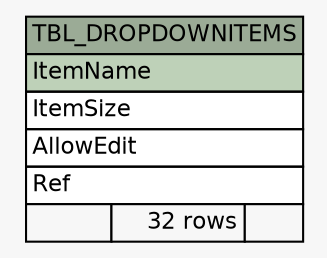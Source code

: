 // dot 2.38.0 on Windows 10 10.0
// SchemaSpy rev 590
digraph "TBL_DROPDOWNITEMS" {
  graph [
    rankdir="RL"
    bgcolor="#f7f7f7"
    nodesep="0.18"
    ranksep="0.46"
    fontname="Helvetica"
    fontsize="11"
  ];
  node [
    fontname="Helvetica"
    fontsize="11"
    shape="plaintext"
  ];
  edge [
    arrowsize="0.8"
  ];
  "TBL_DROPDOWNITEMS" [
    label=<
    <TABLE BORDER="0" CELLBORDER="1" CELLSPACING="0" BGCOLOR="#ffffff">
      <TR><TD COLSPAN="3" BGCOLOR="#9bab96" ALIGN="CENTER">TBL_DROPDOWNITEMS</TD></TR>
      <TR><TD PORT="ItemName" COLSPAN="3" BGCOLOR="#bed1b8" ALIGN="LEFT">ItemName</TD></TR>
      <TR><TD PORT="ItemSize" COLSPAN="3" ALIGN="LEFT">ItemSize</TD></TR>
      <TR><TD PORT="AllowEdit" COLSPAN="3" ALIGN="LEFT">AllowEdit</TD></TR>
      <TR><TD PORT="Ref" COLSPAN="3" ALIGN="LEFT">Ref</TD></TR>
      <TR><TD ALIGN="LEFT" BGCOLOR="#f7f7f7">  </TD><TD ALIGN="RIGHT" BGCOLOR="#f7f7f7">32 rows</TD><TD ALIGN="RIGHT" BGCOLOR="#f7f7f7">  </TD></TR>
    </TABLE>>
    URL="tables/TBL_DROPDOWNITEMS.html"
    tooltip="TBL_DROPDOWNITEMS"
  ];
}
